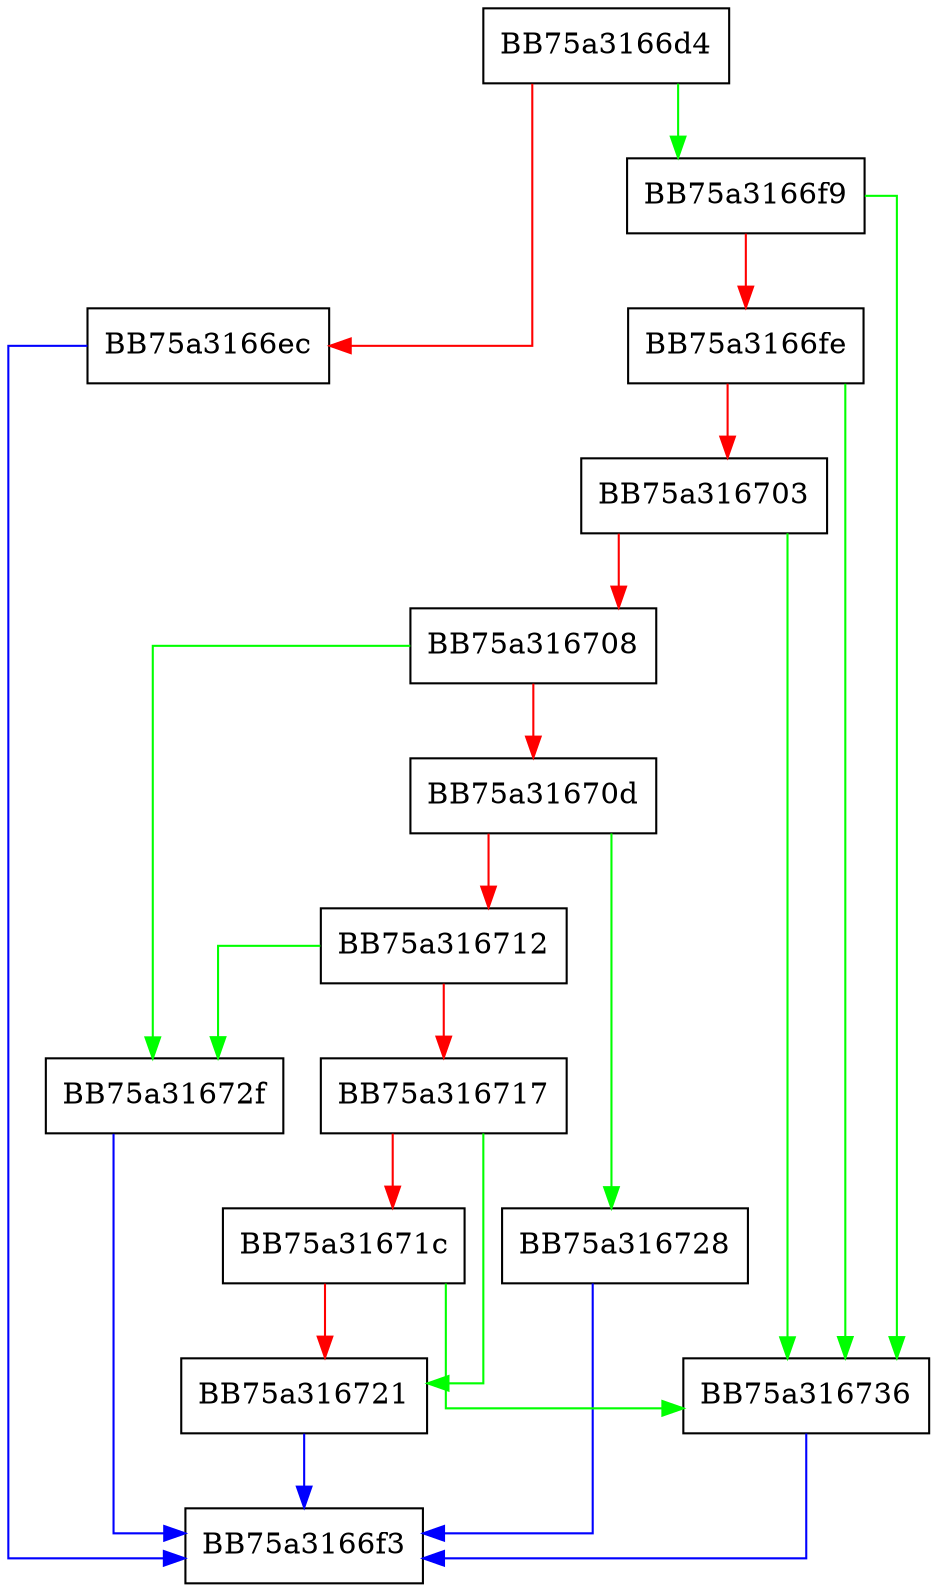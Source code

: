 digraph x64oplen {
  node [shape="box"];
  graph [splines=ortho];
  BB75a3166d4 -> BB75a3166f9 [color="green"];
  BB75a3166d4 -> BB75a3166ec [color="red"];
  BB75a3166ec -> BB75a3166f3 [color="blue"];
  BB75a3166f9 -> BB75a316736 [color="green"];
  BB75a3166f9 -> BB75a3166fe [color="red"];
  BB75a3166fe -> BB75a316736 [color="green"];
  BB75a3166fe -> BB75a316703 [color="red"];
  BB75a316703 -> BB75a316736 [color="green"];
  BB75a316703 -> BB75a316708 [color="red"];
  BB75a316708 -> BB75a31672f [color="green"];
  BB75a316708 -> BB75a31670d [color="red"];
  BB75a31670d -> BB75a316728 [color="green"];
  BB75a31670d -> BB75a316712 [color="red"];
  BB75a316712 -> BB75a31672f [color="green"];
  BB75a316712 -> BB75a316717 [color="red"];
  BB75a316717 -> BB75a316721 [color="green"];
  BB75a316717 -> BB75a31671c [color="red"];
  BB75a31671c -> BB75a316736 [color="green"];
  BB75a31671c -> BB75a316721 [color="red"];
  BB75a316721 -> BB75a3166f3 [color="blue"];
  BB75a316728 -> BB75a3166f3 [color="blue"];
  BB75a31672f -> BB75a3166f3 [color="blue"];
  BB75a316736 -> BB75a3166f3 [color="blue"];
}